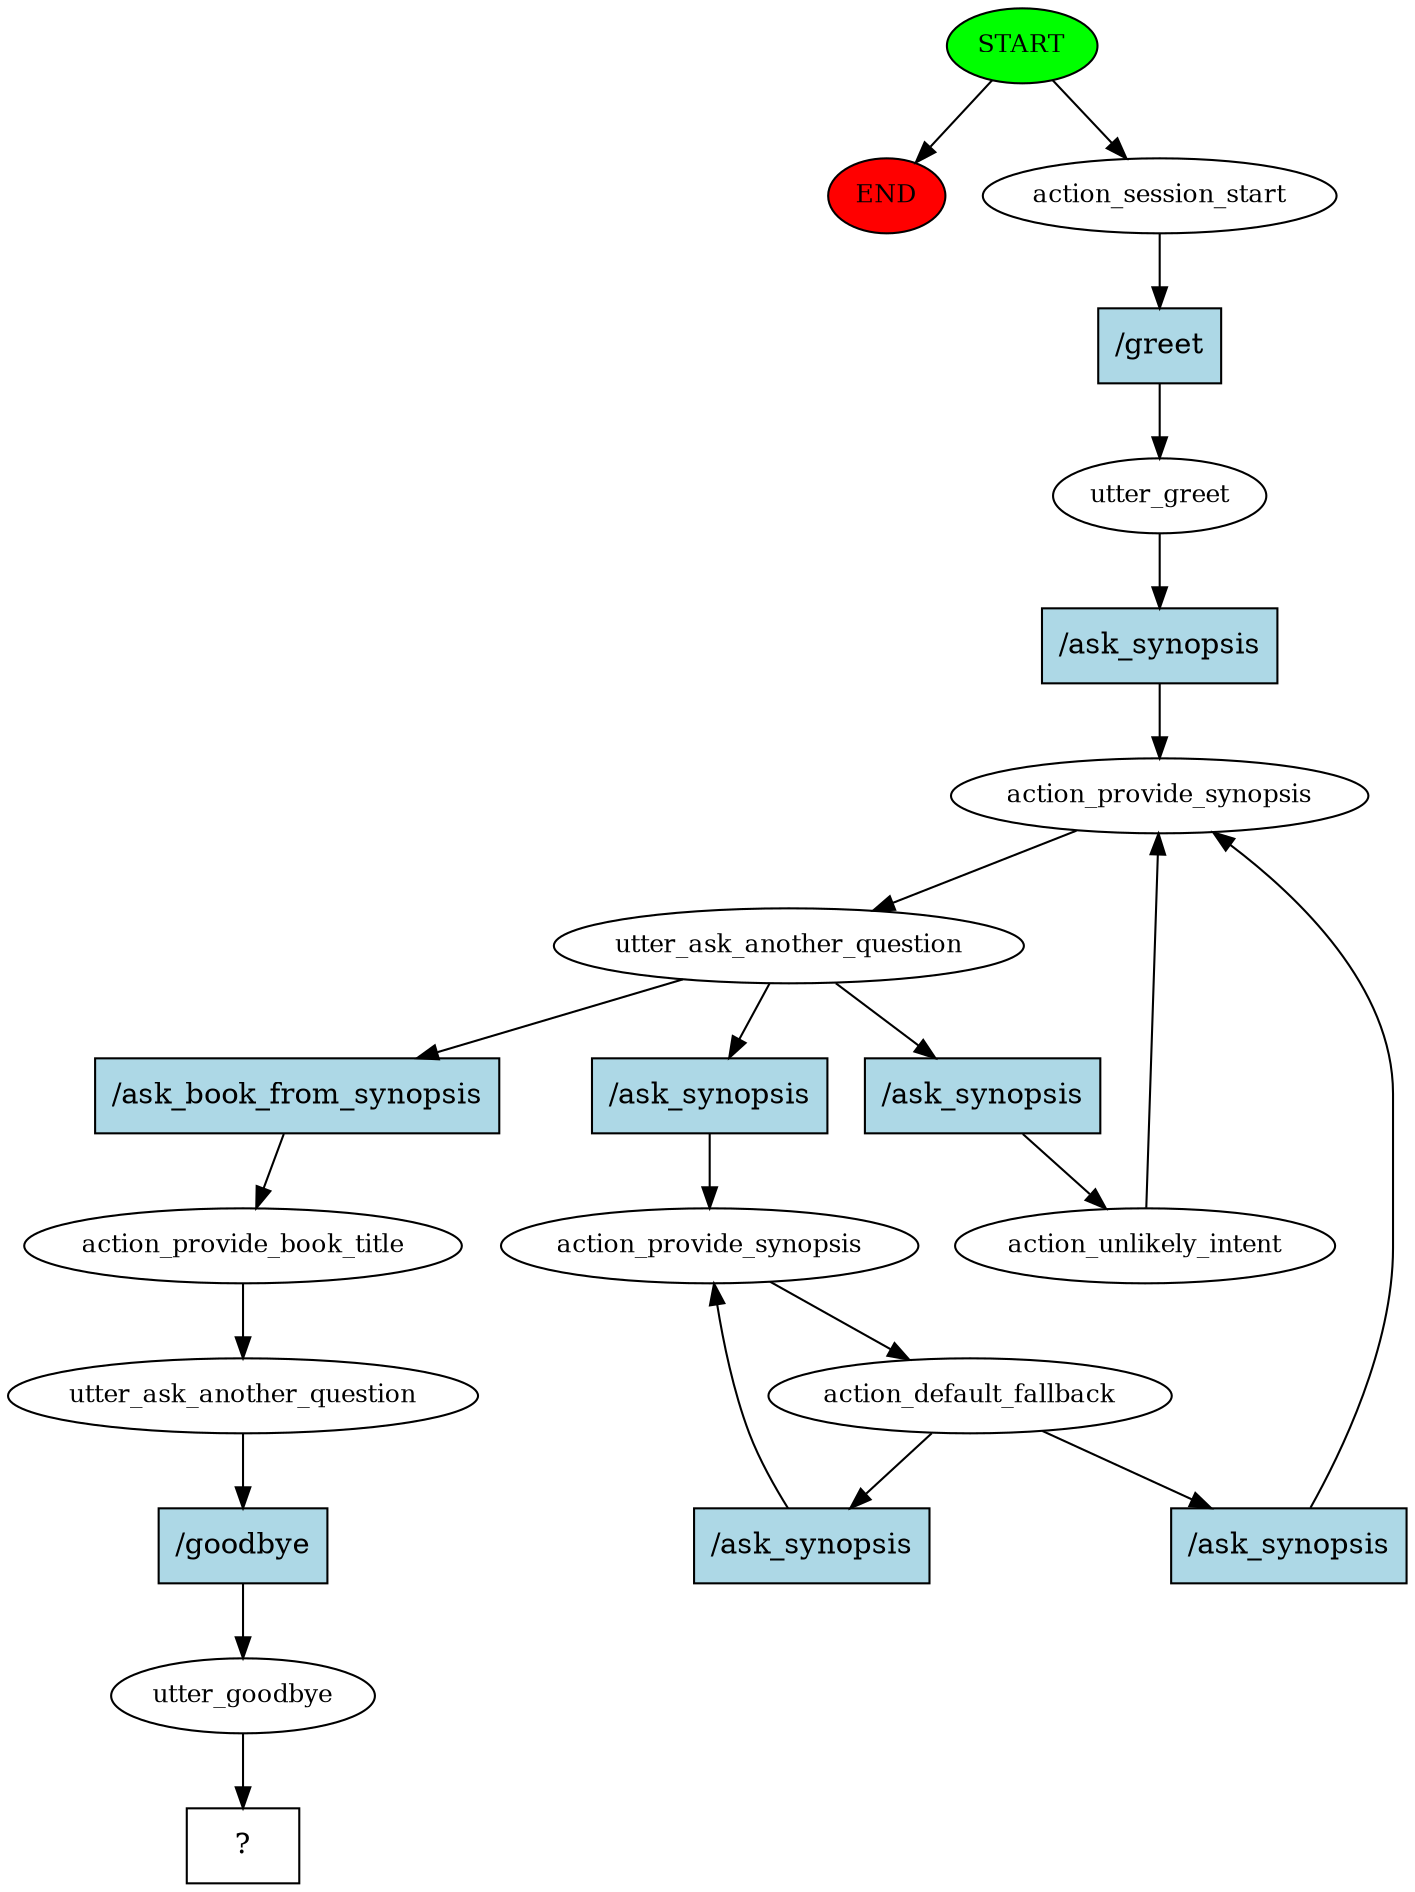 digraph  {
0 [class="start active", fillcolor=green, fontsize=12, label=START, style=filled];
"-1" [class=end, fillcolor=red, fontsize=12, label=END, style=filled];
1 [class=active, fontsize=12, label=action_session_start];
2 [class=active, fontsize=12, label=utter_greet];
3 [class=active, fontsize=12, label=action_provide_synopsis];
4 [class=active, fontsize=12, label=utter_ask_another_question];
5 [class=active, fontsize=12, label=action_provide_synopsis];
6 [class=active, fontsize=12, label=action_default_fallback];
19 [class=active, fontsize=12, label=action_unlikely_intent];
25 [class=active, fontsize=12, label=action_provide_book_title];
26 [class=active, fontsize=12, label=utter_ask_another_question];
27 [class=active, fontsize=12, label=utter_goodbye];
28 [class="intent dashed active", label="  ?  ", shape=rect];
29 [class="intent active", fillcolor=lightblue, label="/greet", shape=rect, style=filled];
30 [class="intent active", fillcolor=lightblue, label="/ask_synopsis", shape=rect, style=filled];
31 [class="intent active", fillcolor=lightblue, label="/ask_synopsis", shape=rect, style=filled];
32 [class="intent active", fillcolor=lightblue, label="/ask_synopsis", shape=rect, style=filled];
33 [class="intent active", fillcolor=lightblue, label="/ask_book_from_synopsis", shape=rect, style=filled];
34 [class="intent active", fillcolor=lightblue, label="/ask_synopsis", shape=rect, style=filled];
35 [class="intent active", fillcolor=lightblue, label="/ask_synopsis", shape=rect, style=filled];
36 [class="intent active", fillcolor=lightblue, label="/goodbye", shape=rect, style=filled];
0 -> "-1"  [class="", key=NONE, label=""];
0 -> 1  [class=active, key=NONE, label=""];
1 -> 29  [class=active, key=0];
2 -> 30  [class=active, key=0];
3 -> 4  [class=active, key=NONE, label=""];
4 -> 31  [class=active, key=0];
4 -> 32  [class=active, key=0];
4 -> 33  [class=active, key=0];
5 -> 6  [class=active, key=NONE, label=""];
6 -> 34  [class=active, key=0];
6 -> 35  [class=active, key=0];
19 -> 3  [class=active, key=NONE, label=""];
25 -> 26  [class=active, key=NONE, label=""];
26 -> 36  [class=active, key=0];
27 -> 28  [class=active, key=NONE, label=""];
29 -> 2  [class=active, key=0];
30 -> 3  [class=active, key=0];
31 -> 5  [class=active, key=0];
32 -> 19  [class=active, key=0];
33 -> 25  [class=active, key=0];
34 -> 5  [class=active, key=0];
35 -> 3  [class=active, key=0];
36 -> 27  [class=active, key=0];
}
